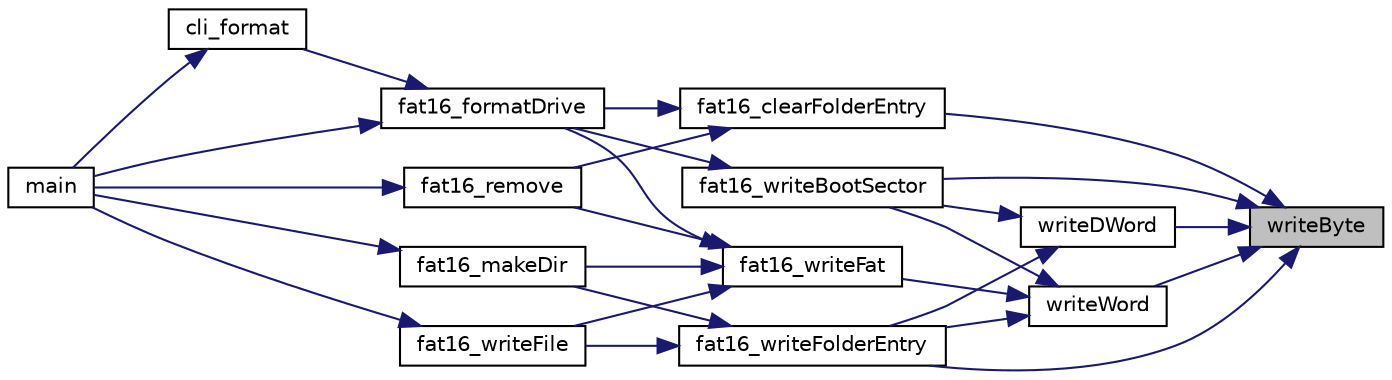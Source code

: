 digraph "writeByte"
{
 // LATEX_PDF_SIZE
  edge [fontname="Helvetica",fontsize="10",labelfontname="Helvetica",labelfontsize="10"];
  node [fontname="Helvetica",fontsize="10",shape=record];
  rankdir="RL";
  Node1 [label="writeByte",height=0.2,width=0.4,color="black", fillcolor="grey75", style="filled", fontcolor="black",tooltip="Writes byte to Drive."];
  Node1 -> Node2 [dir="back",color="midnightblue",fontsize="10",style="solid",fontname="Helvetica"];
  Node2 [label="fat16_clearFolderEntry",height=0.2,width=0.4,color="black", fillcolor="white", style="filled",URL="$v_d_i_s_k__fat16_8h.html#a67810653a14d1db226f45cd402568ad3",tooltip="Removes an entry from the folder."];
  Node2 -> Node3 [dir="back",color="midnightblue",fontsize="10",style="solid",fontname="Helvetica"];
  Node3 [label="fat16_formatDrive",height=0.2,width=0.4,color="black", fillcolor="white", style="filled",URL="$v_d_i_s_k__fat16_8h.html#a78f036e379c1db130ecaeeea3a54b80f",tooltip="Formats given drive to FAT16."];
  Node3 -> Node4 [dir="back",color="midnightblue",fontsize="10",style="solid",fontname="Helvetica"];
  Node4 [label="cli_format",height=0.2,width=0.4,color="black", fillcolor="white", style="filled",URL="$vdisk__cli_8c.html#a10448a157bb138cd677e8fcad4275d02",tooltip=" "];
  Node4 -> Node5 [dir="back",color="midnightblue",fontsize="10",style="solid",fontname="Helvetica"];
  Node5 [label="main",height=0.2,width=0.4,color="black", fillcolor="white", style="filled",URL="$vdisk__cli_8c.html#a0ddf1224851353fc92bfbff6f499fa97",tooltip=" "];
  Node3 -> Node5 [dir="back",color="midnightblue",fontsize="10",style="solid",fontname="Helvetica"];
  Node2 -> Node6 [dir="back",color="midnightblue",fontsize="10",style="solid",fontname="Helvetica"];
  Node6 [label="fat16_remove",height=0.2,width=0.4,color="black", fillcolor="white", style="filled",URL="$v_d_i_s_k__fat16_8h.html#af0de518aaf935dfdd437d769d6f6305f",tooltip="Removes file from vDrive (only overwrites FAT)."];
  Node6 -> Node5 [dir="back",color="midnightblue",fontsize="10",style="solid",fontname="Helvetica"];
  Node1 -> Node7 [dir="back",color="midnightblue",fontsize="10",style="solid",fontname="Helvetica"];
  Node7 [label="fat16_writeBootSector",height=0.2,width=0.4,color="black", fillcolor="white", style="filled",URL="$v_d_i_s_k__fat16_8h.html#a1315e4bfdfdc191eac86228f75e3a1e5",tooltip="Writes boot sector to drive. Part of formatting process."];
  Node7 -> Node3 [dir="back",color="midnightblue",fontsize="10",style="solid",fontname="Helvetica"];
  Node1 -> Node8 [dir="back",color="midnightblue",fontsize="10",style="solid",fontname="Helvetica"];
  Node8 [label="fat16_writeFolderEntry",height=0.2,width=0.4,color="black", fillcolor="white", style="filled",URL="$v_d_i_s_k__fat16_8h.html#a32449f4fcc73debeb4f6c45ba696e271",tooltip="Writes new folder Entry to folder."];
  Node8 -> Node9 [dir="back",color="midnightblue",fontsize="10",style="solid",fontname="Helvetica"];
  Node9 [label="fat16_makeDir",height=0.2,width=0.4,color="black", fillcolor="white", style="filled",URL="$v_d_i_s_k__fat16_8h.html#a80c35f5f28495ca57cd97e9607b49679",tooltip="Creates new directory at given path."];
  Node9 -> Node5 [dir="back",color="midnightblue",fontsize="10",style="solid",fontname="Helvetica"];
  Node8 -> Node10 [dir="back",color="midnightblue",fontsize="10",style="solid",fontname="Helvetica"];
  Node10 [label="fat16_writeFile",height=0.2,width=0.4,color="black", fillcolor="white", style="filled",URL="$v_d_i_s_k__fat16_8h.html#a9f9f24aa8a2da31af88f7590d9c95bd9",tooltip="Copies file from physical disk to vDrive."];
  Node10 -> Node5 [dir="back",color="midnightblue",fontsize="10",style="solid",fontname="Helvetica"];
  Node1 -> Node11 [dir="back",color="midnightblue",fontsize="10",style="solid",fontname="Helvetica"];
  Node11 [label="writeDWord",height=0.2,width=0.4,color="black", fillcolor="white", style="filled",URL="$v_d_i_s_k__drive_8h.html#a96a7cd8e8fd7f37e99c57a7d15aade15",tooltip="Writes dword to Drive IN LITTLE-ENDIAN FORMAT!"];
  Node11 -> Node7 [dir="back",color="midnightblue",fontsize="10",style="solid",fontname="Helvetica"];
  Node11 -> Node8 [dir="back",color="midnightblue",fontsize="10",style="solid",fontname="Helvetica"];
  Node1 -> Node12 [dir="back",color="midnightblue",fontsize="10",style="solid",fontname="Helvetica"];
  Node12 [label="writeWord",height=0.2,width=0.4,color="black", fillcolor="white", style="filled",URL="$v_d_i_s_k__drive_8h.html#a6bbbc8337c60948cb33483d100c1563a",tooltip="Writes word to Drive IN LITTLE-ENDIAN FORMAT!"];
  Node12 -> Node7 [dir="back",color="midnightblue",fontsize="10",style="solid",fontname="Helvetica"];
  Node12 -> Node13 [dir="back",color="midnightblue",fontsize="10",style="solid",fontname="Helvetica"];
  Node13 [label="fat16_writeFat",height=0.2,width=0.4,color="black", fillcolor="white", style="filled",URL="$v_d_i_s_k__fat16_8h.html#a8d213e086044209893f381808fd760d9",tooltip="Writes FAT to drive."];
  Node13 -> Node3 [dir="back",color="midnightblue",fontsize="10",style="solid",fontname="Helvetica"];
  Node13 -> Node9 [dir="back",color="midnightblue",fontsize="10",style="solid",fontname="Helvetica"];
  Node13 -> Node6 [dir="back",color="midnightblue",fontsize="10",style="solid",fontname="Helvetica"];
  Node13 -> Node10 [dir="back",color="midnightblue",fontsize="10",style="solid",fontname="Helvetica"];
  Node12 -> Node8 [dir="back",color="midnightblue",fontsize="10",style="solid",fontname="Helvetica"];
}
